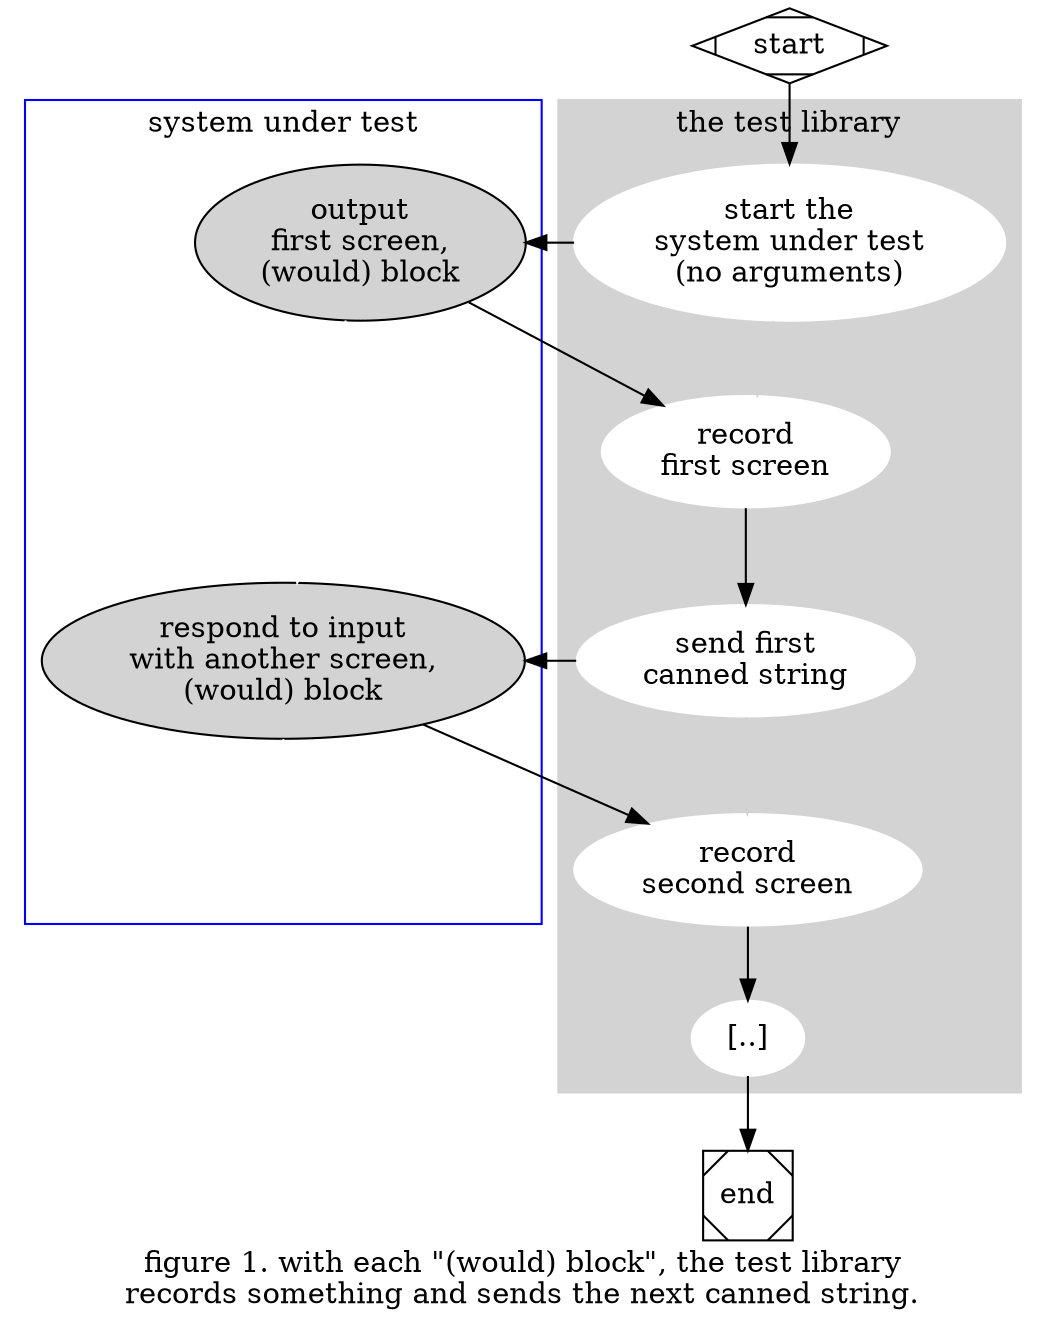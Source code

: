 digraph G {

  label="figure 1. with each \"(would) block\", the test library
records something and sends the next canned string."

  rankdir="TB"

	subgraph cluster_0 {
		style=filled;
		color=lightgrey;
		node [style=filled color=white];
    rec0 [label="start the\nsystem under test\n(no arguments)"]
    rec1 [label="record\nfirst screen"]
    rec2 [label="send first\ncanned string"]
    rec3 [label="record\nsecond screen"]
    rec4 [label="[..]"]
    rec0->rec1 [color="lightgrey"]
    rec1->rec2
    rec2->rec3 [color="lightgrey"]
    rec3->rec4
		label = "the test library";
	}

	subgraph cluster_1 {
		node [style=filled];
		label = "system under test";
    sut0 [label="output\nfirst screen,\n(would) block"]
    sutfake0 [color="white" label=""]
    sutfake1 [color="white" label=""]
    sut0->sutfake0 [color="white"]
    sutfake0->sut1 [color="white"]
    sut1 [label="respond to input\nwith another screen,\n(would) block"]
    sut1->sutfake1 [color="white"]
		color=blue
	}

	start [shape=Mdiamond];
	end [shape=Msquare];

	start->rec0
  rec0->sut0
  sut0->rec1
  rec2->sut1
  sut1->rec3
  rec4->end
}
